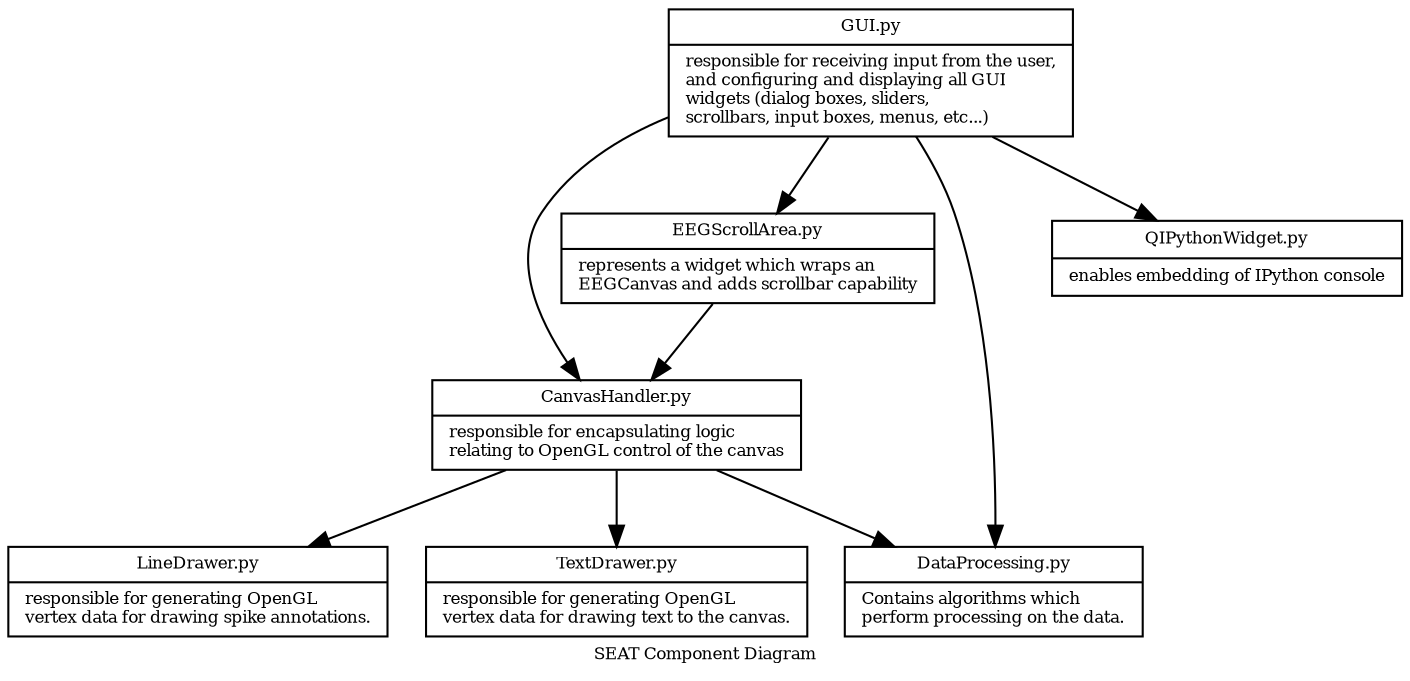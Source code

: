 digraph G {

        label ="SEAT Component Diagram"
        fontsize = 8

        node [
                fontsize = 8
                shape = "record"
        ]

        edge [
                fontsize = 8
        ]

        GUI [
                label = "{GUI.py|
responsible for receiving input from the user,\l
and configuring and displaying all GUI\l
widgets (dialog boxes, sliders,\l
scrollbars, input boxes, menus, etc...)\l}"
        ]

        CanvasHandler [
                label = "{CanvasHandler.py|
responsible for encapsulating logic\l
relating to OpenGL control of the canvas}"
        ]

        LineDrawer [
                   label ="{LineDrawer.py|
responsible for generating OpenGL\l
vertex data for drawing spike annotations.}"
        ]


        TextDrawer [
                   label ="{TextDrawer.py|
responsible for generating OpenGL\l
vertex data for drawing text to the canvas.}"
        ]

        EEGScrollArea [
                   label ="{EEGScrollArea.py|
represents a widget which wraps an\l
EEGCanvas and adds scrollbar capability\l}"
        ]


        DataProcessing [
                label = "{DataProcessing.py|
Contains algorithms which\l
perform processing on the data.}"
        ]

       QIPythonWidget [
                   label ="{QIPythonWidget.py|
enables embedding of IPython console\l}"
        ]

        GUI -> CanvasHandler
        GUI -> EEGScrollArea
        GUI -> QIPythonWidget
        EEGScrollArea -> CanvasHandler
        GUI -> DataProcessing
        CanvasHandler -> DataProcessing 
        CanvasHandler -> LineDrawer 
        CanvasHandler -> TextDrawer
}